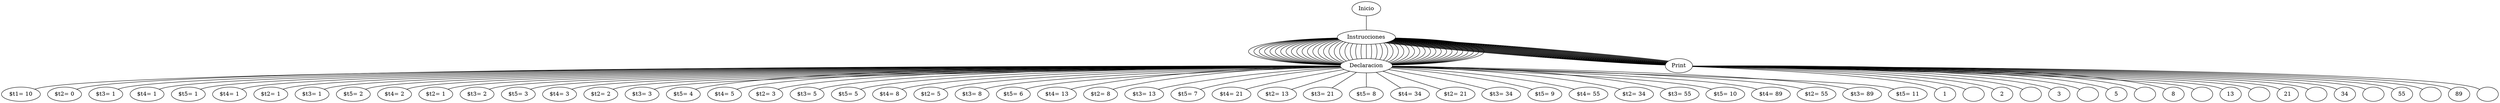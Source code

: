 graph "" {n000 ;
n000 [label="Inicio"] ;
n000 -- n001;
n001 [label="Instrucciones"] ;
n001 -- n003;
n003 [label="Declaracion"] ;
n003 -- n004;
n004 [label="$t1= 10"] ;
n001 -- n003;
n003 [label="Declaracion"] ;
n003 -- n005;
n005 [label="$t2= 0"] ;
n001 -- n003;
n003 [label="Declaracion"] ;
n003 -- n006;
n006 [label="$t3= 1"] ;
n001 -- n003;
n003 [label="Declaracion"] ;
n003 -- n007;
n007 [label="$t4= 1"] ;
n001 -- n003;
n003 [label="Declaracion"] ;
n003 -- n008;
n008 [label="$t5= 1"] ;
n001 -- n003;
n003 [label="Declaracion"] ;
n003 -- n009;
n009 [label="$t4= 1"] ;
n001 -- n003;
n003 [label="Declaracion"] ;
n003 -- n0010;
n0010 [label="$t2= 1"] ;
n001 -- n003;
n003 [label="Declaracion"] ;
n003 -- n0011;
n0011 [label="$t3= 1"] ;
n001 -- n003;
n003 [label="Declaracion"] ;
n003 -- n0012;
n0012 [label="$t5= 2"] ;
n001 -- n002;
n002 [label="Print"] ;
n002 -- n0013;
n0013 [label="1"] ;
n001 -- n002;
n002 [label="Print"] ;
n002 -- n0014;
n0014 [label="\n"] ;
n001 -- n003;
n003 [label="Declaracion"] ;
n003 -- n0015;
n0015 [label="$t4= 2"] ;
n001 -- n003;
n003 [label="Declaracion"] ;
n003 -- n0016;
n0016 [label="$t2= 1"] ;
n001 -- n003;
n003 [label="Declaracion"] ;
n003 -- n0017;
n0017 [label="$t3= 2"] ;
n001 -- n003;
n003 [label="Declaracion"] ;
n003 -- n0018;
n0018 [label="$t5= 3"] ;
n001 -- n002;
n002 [label="Print"] ;
n002 -- n0019;
n0019 [label="2"] ;
n001 -- n002;
n002 [label="Print"] ;
n002 -- n0020;
n0020 [label="\n"] ;
n001 -- n003;
n003 [label="Declaracion"] ;
n003 -- n0021;
n0021 [label="$t4= 3"] ;
n001 -- n003;
n003 [label="Declaracion"] ;
n003 -- n0022;
n0022 [label="$t2= 2"] ;
n001 -- n003;
n003 [label="Declaracion"] ;
n003 -- n0023;
n0023 [label="$t3= 3"] ;
n001 -- n003;
n003 [label="Declaracion"] ;
n003 -- n0024;
n0024 [label="$t5= 4"] ;
n001 -- n002;
n002 [label="Print"] ;
n002 -- n0025;
n0025 [label="3"] ;
n001 -- n002;
n002 [label="Print"] ;
n002 -- n0026;
n0026 [label="\n"] ;
n001 -- n003;
n003 [label="Declaracion"] ;
n003 -- n0027;
n0027 [label="$t4= 5"] ;
n001 -- n003;
n003 [label="Declaracion"] ;
n003 -- n0028;
n0028 [label="$t2= 3"] ;
n001 -- n003;
n003 [label="Declaracion"] ;
n003 -- n0029;
n0029 [label="$t3= 5"] ;
n001 -- n003;
n003 [label="Declaracion"] ;
n003 -- n0030;
n0030 [label="$t5= 5"] ;
n001 -- n002;
n002 [label="Print"] ;
n002 -- n0031;
n0031 [label="5"] ;
n001 -- n002;
n002 [label="Print"] ;
n002 -- n0032;
n0032 [label="\n"] ;
n001 -- n003;
n003 [label="Declaracion"] ;
n003 -- n0033;
n0033 [label="$t4= 8"] ;
n001 -- n003;
n003 [label="Declaracion"] ;
n003 -- n0034;
n0034 [label="$t2= 5"] ;
n001 -- n003;
n003 [label="Declaracion"] ;
n003 -- n0035;
n0035 [label="$t3= 8"] ;
n001 -- n003;
n003 [label="Declaracion"] ;
n003 -- n0036;
n0036 [label="$t5= 6"] ;
n001 -- n002;
n002 [label="Print"] ;
n002 -- n0037;
n0037 [label="8"] ;
n001 -- n002;
n002 [label="Print"] ;
n002 -- n0038;
n0038 [label="\n"] ;
n001 -- n003;
n003 [label="Declaracion"] ;
n003 -- n0039;
n0039 [label="$t4= 13"] ;
n001 -- n003;
n003 [label="Declaracion"] ;
n003 -- n0040;
n0040 [label="$t2= 8"] ;
n001 -- n003;
n003 [label="Declaracion"] ;
n003 -- n0041;
n0041 [label="$t3= 13"] ;
n001 -- n003;
n003 [label="Declaracion"] ;
n003 -- n0042;
n0042 [label="$t5= 7"] ;
n001 -- n002;
n002 [label="Print"] ;
n002 -- n0043;
n0043 [label="13"] ;
n001 -- n002;
n002 [label="Print"] ;
n002 -- n0044;
n0044 [label="\n"] ;
n001 -- n003;
n003 [label="Declaracion"] ;
n003 -- n0045;
n0045 [label="$t4= 21"] ;
n001 -- n003;
n003 [label="Declaracion"] ;
n003 -- n0046;
n0046 [label="$t2= 13"] ;
n001 -- n003;
n003 [label="Declaracion"] ;
n003 -- n0047;
n0047 [label="$t3= 21"] ;
n001 -- n003;
n003 [label="Declaracion"] ;
n003 -- n0048;
n0048 [label="$t5= 8"] ;
n001 -- n002;
n002 [label="Print"] ;
n002 -- n0049;
n0049 [label="21"] ;
n001 -- n002;
n002 [label="Print"] ;
n002 -- n0050;
n0050 [label="\n"] ;
n001 -- n003;
n003 [label="Declaracion"] ;
n003 -- n0051;
n0051 [label="$t4= 34"] ;
n001 -- n003;
n003 [label="Declaracion"] ;
n003 -- n0052;
n0052 [label="$t2= 21"] ;
n001 -- n003;
n003 [label="Declaracion"] ;
n003 -- n0053;
n0053 [label="$t3= 34"] ;
n001 -- n003;
n003 [label="Declaracion"] ;
n003 -- n0054;
n0054 [label="$t5= 9"] ;
n001 -- n002;
n002 [label="Print"] ;
n002 -- n0055;
n0055 [label="34"] ;
n001 -- n002;
n002 [label="Print"] ;
n002 -- n0056;
n0056 [label="\n"] ;
n001 -- n003;
n003 [label="Declaracion"] ;
n003 -- n0057;
n0057 [label="$t4= 55"] ;
n001 -- n003;
n003 [label="Declaracion"] ;
n003 -- n0058;
n0058 [label="$t2= 34"] ;
n001 -- n003;
n003 [label="Declaracion"] ;
n003 -- n0059;
n0059 [label="$t3= 55"] ;
n001 -- n003;
n003 [label="Declaracion"] ;
n003 -- n0060;
n0060 [label="$t5= 10"] ;
n001 -- n002;
n002 [label="Print"] ;
n002 -- n0061;
n0061 [label="55"] ;
n001 -- n002;
n002 [label="Print"] ;
n002 -- n0062;
n0062 [label="\n"] ;
n001 -- n003;
n003 [label="Declaracion"] ;
n003 -- n0063;
n0063 [label="$t4= 89"] ;
n001 -- n003;
n003 [label="Declaracion"] ;
n003 -- n0064;
n0064 [label="$t2= 55"] ;
n001 -- n003;
n003 [label="Declaracion"] ;
n003 -- n0065;
n0065 [label="$t3= 89"] ;
n001 -- n003;
n003 [label="Declaracion"] ;
n003 -- n0066;
n0066 [label="$t5= 11"] ;
n001 -- n002;
n002 [label="Print"] ;
n002 -- n0067;
n0067 [label="89"] ;
n001 -- n002;
n002 [label="Print"] ;
n002 -- n0068;
n0068 [label="\n"] ;
}
